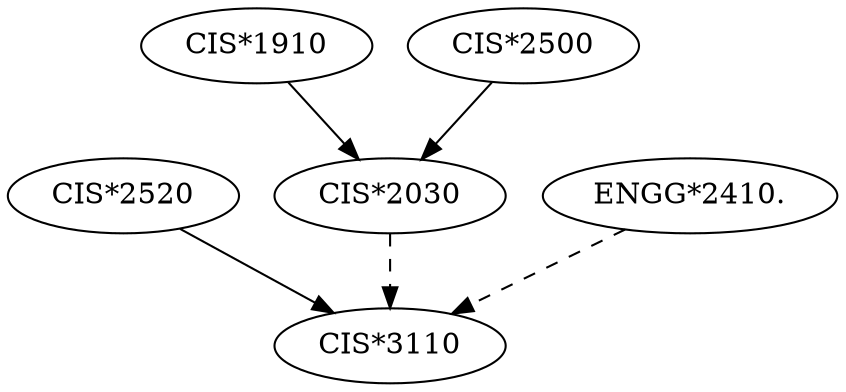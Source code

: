digraph CourseMap {
"CIS*2520" -> "CIS*3110" [style=solid]
"CIS*2030" -> "CIS*3110" [style=dashed]
"ENGG*2410." -> "CIS*3110" [style=dashed]
"CIS*1910" -> "CIS*2030" [style=solid]
"CIS*2500" -> "CIS*2030" [style=solid]
}
